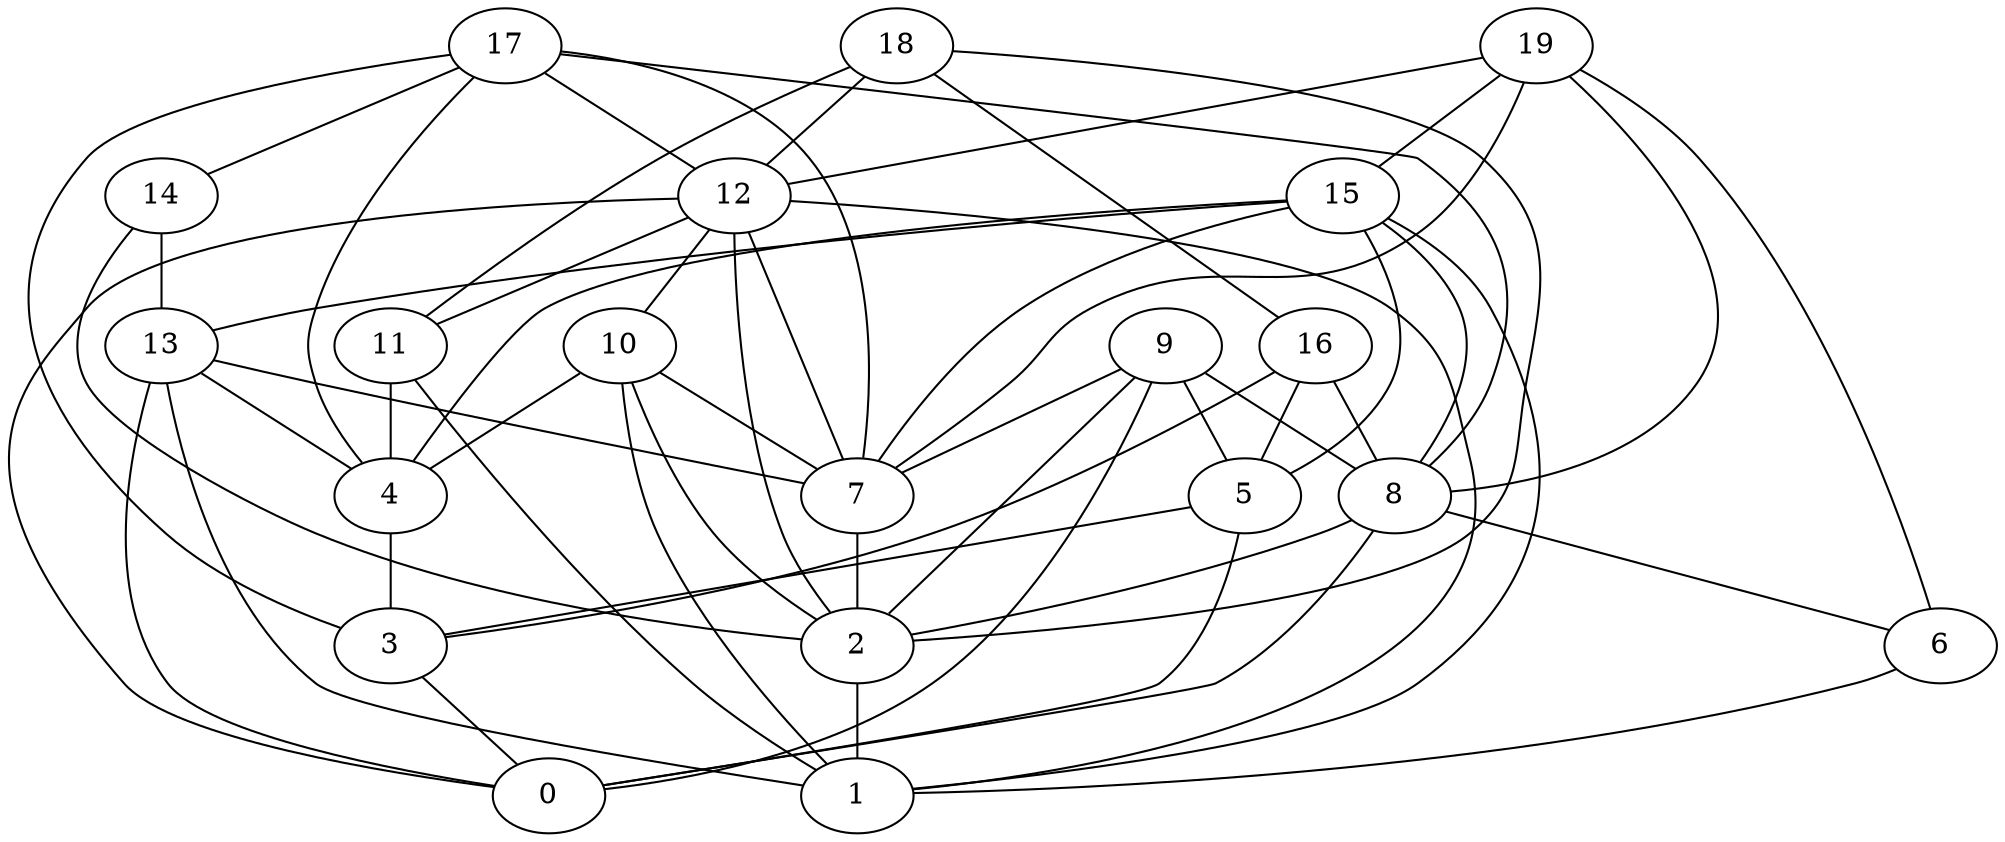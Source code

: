 digraph G {

subgraph G1 {
6 -> 1 [dir = none]
3 -> 0 [dir = none]
16 -> 8 [dir = none]
16 -> 3 [dir = none]
16 -> 5 [dir = none]
17 -> 3 [dir = none]
17 -> 4 [dir = none]
17 -> 7 [dir = none]
17 -> 12 [dir = none]
17 -> 8 [dir = none]
17 -> 14 [dir = none]
14 -> 2 [dir = none]
14 -> 13 [dir = none]
19 -> 7 [dir = none]
19 -> 12 [dir = none]
19 -> 15 [dir = none]
19 -> 8 [dir = none]
19 -> 6 [dir = none]
5 -> 3 [dir = none]
5 -> 0 [dir = none]
7 -> 2 [dir = none]
9 -> 5 [dir = none]
9 -> 8 [dir = none]
9 -> 0 [dir = none]
9 -> 7 [dir = none]
9 -> 2 [dir = none]
12 -> 2 [dir = none]
12 -> 10 [dir = none]
12 -> 7 [dir = none]
12 -> 1 [dir = none]
12 -> 0 [dir = none]
12 -> 11 [dir = none]
10 -> 2 [dir = none]
10 -> 7 [dir = none]
10 -> 1 [dir = none]
10 -> 4 [dir = none]
4 -> 3 [dir = none]
11 -> 4 [dir = none]
11 -> 1 [dir = none]
18 -> 16 [dir = none]
18 -> 2 [dir = none]
18 -> 11 [dir = none]
18 -> 12 [dir = none]
2 -> 1 [dir = none]
15 -> 7 [dir = none]
15 -> 5 [dir = none]
15 -> 1 [dir = none]
15 -> 13 [dir = none]
15 -> 4 [dir = none]
15 -> 8 [dir = none]
13 -> 7 [dir = none]
13 -> 0 [dir = none]
13 -> 1 [dir = none]
13 -> 4 [dir = none]
8 -> 0 [dir = none]
8 -> 2 [dir = none]
8 -> 6 [dir = none]
}

}
